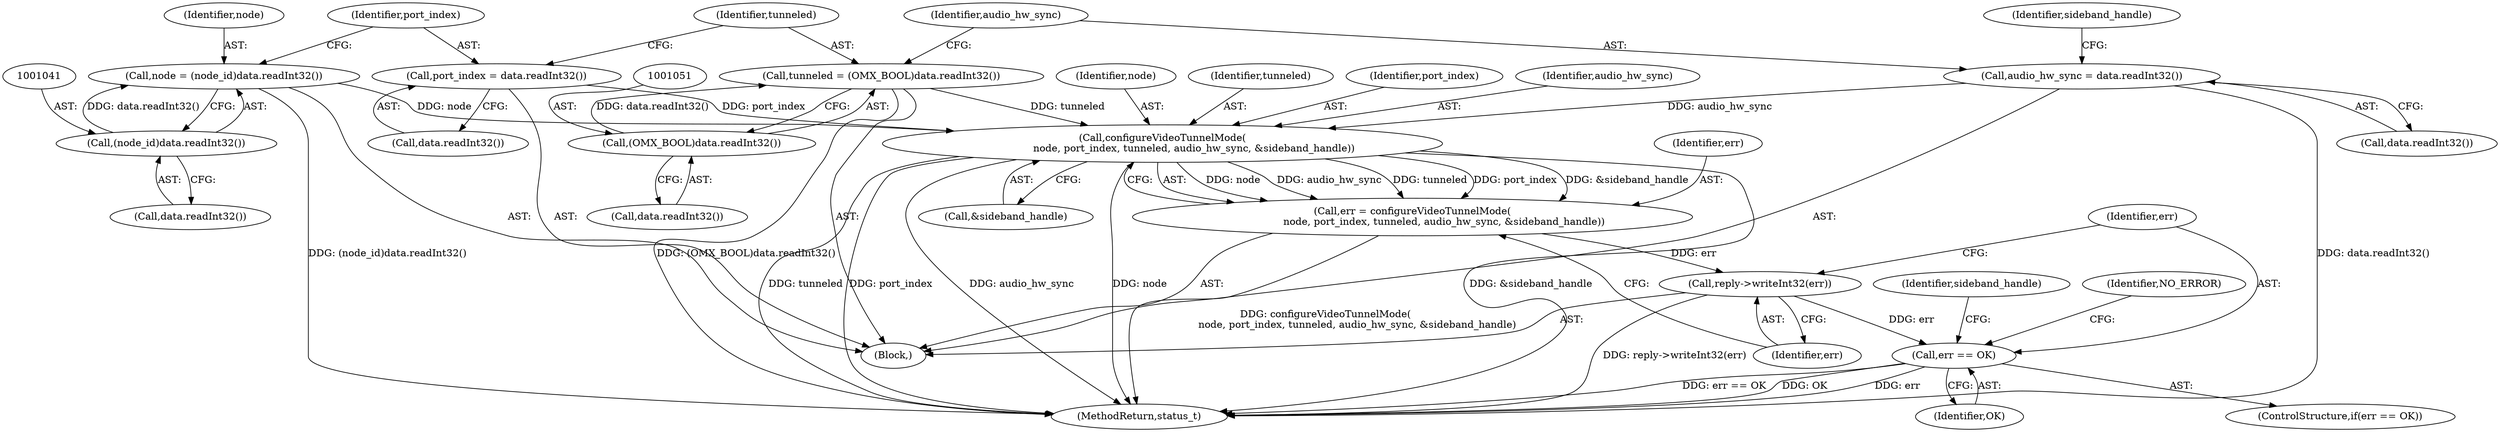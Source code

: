 digraph "0_Android_db829699d3293f254a7387894303451a91278986@pointer" {
"1001064" [label="(Call,configureVideoTunnelMode(\n                    node, port_index, tunneled, audio_hw_sync, &sideband_handle))"];
"1001038" [label="(Call,node = (node_id)data.readInt32())"];
"1001040" [label="(Call,(node_id)data.readInt32())"];
"1001044" [label="(Call,port_index = data.readInt32())"];
"1001048" [label="(Call,tunneled = (OMX_BOOL)data.readInt32())"];
"1001050" [label="(Call,(OMX_BOOL)data.readInt32())"];
"1001054" [label="(Call,audio_hw_sync = data.readInt32())"];
"1001062" [label="(Call,err = configureVideoTunnelMode(\n                    node, port_index, tunneled, audio_hw_sync, &sideband_handle))"];
"1001071" [label="(Call,reply->writeInt32(err))"];
"1001074" [label="(Call,err == OK)"];
"1001046" [label="(Call,data.readInt32())"];
"1001063" [label="(Identifier,err)"];
"1001044" [label="(Call,port_index = data.readInt32())"];
"1001081" [label="(Identifier,NO_ERROR)"];
"1001064" [label="(Call,configureVideoTunnelMode(\n                    node, port_index, tunneled, audio_hw_sync, &sideband_handle))"];
"1001042" [label="(Call,data.readInt32())"];
"1001052" [label="(Call,data.readInt32())"];
"1001066" [label="(Identifier,port_index)"];
"1001068" [label="(Identifier,audio_hw_sync)"];
"1001040" [label="(Call,(node_id)data.readInt32())"];
"1001062" [label="(Call,err = configureVideoTunnelMode(\n                    node, port_index, tunneled, audio_hw_sync, &sideband_handle))"];
"1001048" [label="(Call,tunneled = (OMX_BOOL)data.readInt32())"];
"1001065" [label="(Identifier,node)"];
"1001055" [label="(Identifier,audio_hw_sync)"];
"1001069" [label="(Call,&sideband_handle)"];
"1001059" [label="(Identifier,sideband_handle)"];
"1001079" [label="(Identifier,sideband_handle)"];
"1001353" [label="(MethodReturn,status_t)"];
"1001038" [label="(Call,node = (node_id)data.readInt32())"];
"1001050" [label="(Call,(OMX_BOOL)data.readInt32())"];
"1001067" [label="(Identifier,tunneled)"];
"1001071" [label="(Call,reply->writeInt32(err))"];
"1001045" [label="(Identifier,port_index)"];
"1001073" [label="(ControlStructure,if(err == OK))"];
"1001075" [label="(Identifier,err)"];
"1001076" [label="(Identifier,OK)"];
"1001072" [label="(Identifier,err)"];
"1001054" [label="(Call,audio_hw_sync = data.readInt32())"];
"1001049" [label="(Identifier,tunneled)"];
"1001032" [label="(Block,)"];
"1001056" [label="(Call,data.readInt32())"];
"1001074" [label="(Call,err == OK)"];
"1001039" [label="(Identifier,node)"];
"1001064" -> "1001062"  [label="AST: "];
"1001064" -> "1001069"  [label="CFG: "];
"1001065" -> "1001064"  [label="AST: "];
"1001066" -> "1001064"  [label="AST: "];
"1001067" -> "1001064"  [label="AST: "];
"1001068" -> "1001064"  [label="AST: "];
"1001069" -> "1001064"  [label="AST: "];
"1001062" -> "1001064"  [label="CFG: "];
"1001064" -> "1001353"  [label="DDG: port_index"];
"1001064" -> "1001353"  [label="DDG: node"];
"1001064" -> "1001353"  [label="DDG: &sideband_handle"];
"1001064" -> "1001353"  [label="DDG: audio_hw_sync"];
"1001064" -> "1001353"  [label="DDG: tunneled"];
"1001064" -> "1001062"  [label="DDG: node"];
"1001064" -> "1001062"  [label="DDG: audio_hw_sync"];
"1001064" -> "1001062"  [label="DDG: tunneled"];
"1001064" -> "1001062"  [label="DDG: port_index"];
"1001064" -> "1001062"  [label="DDG: &sideband_handle"];
"1001038" -> "1001064"  [label="DDG: node"];
"1001044" -> "1001064"  [label="DDG: port_index"];
"1001048" -> "1001064"  [label="DDG: tunneled"];
"1001054" -> "1001064"  [label="DDG: audio_hw_sync"];
"1001038" -> "1001032"  [label="AST: "];
"1001038" -> "1001040"  [label="CFG: "];
"1001039" -> "1001038"  [label="AST: "];
"1001040" -> "1001038"  [label="AST: "];
"1001045" -> "1001038"  [label="CFG: "];
"1001038" -> "1001353"  [label="DDG: (node_id)data.readInt32()"];
"1001040" -> "1001038"  [label="DDG: data.readInt32()"];
"1001040" -> "1001042"  [label="CFG: "];
"1001041" -> "1001040"  [label="AST: "];
"1001042" -> "1001040"  [label="AST: "];
"1001044" -> "1001032"  [label="AST: "];
"1001044" -> "1001046"  [label="CFG: "];
"1001045" -> "1001044"  [label="AST: "];
"1001046" -> "1001044"  [label="AST: "];
"1001049" -> "1001044"  [label="CFG: "];
"1001048" -> "1001032"  [label="AST: "];
"1001048" -> "1001050"  [label="CFG: "];
"1001049" -> "1001048"  [label="AST: "];
"1001050" -> "1001048"  [label="AST: "];
"1001055" -> "1001048"  [label="CFG: "];
"1001048" -> "1001353"  [label="DDG: (OMX_BOOL)data.readInt32()"];
"1001050" -> "1001048"  [label="DDG: data.readInt32()"];
"1001050" -> "1001052"  [label="CFG: "];
"1001051" -> "1001050"  [label="AST: "];
"1001052" -> "1001050"  [label="AST: "];
"1001054" -> "1001032"  [label="AST: "];
"1001054" -> "1001056"  [label="CFG: "];
"1001055" -> "1001054"  [label="AST: "];
"1001056" -> "1001054"  [label="AST: "];
"1001059" -> "1001054"  [label="CFG: "];
"1001054" -> "1001353"  [label="DDG: data.readInt32()"];
"1001062" -> "1001032"  [label="AST: "];
"1001063" -> "1001062"  [label="AST: "];
"1001072" -> "1001062"  [label="CFG: "];
"1001062" -> "1001353"  [label="DDG: configureVideoTunnelMode(\n                    node, port_index, tunneled, audio_hw_sync, &sideband_handle)"];
"1001062" -> "1001071"  [label="DDG: err"];
"1001071" -> "1001032"  [label="AST: "];
"1001071" -> "1001072"  [label="CFG: "];
"1001072" -> "1001071"  [label="AST: "];
"1001075" -> "1001071"  [label="CFG: "];
"1001071" -> "1001353"  [label="DDG: reply->writeInt32(err)"];
"1001071" -> "1001074"  [label="DDG: err"];
"1001074" -> "1001073"  [label="AST: "];
"1001074" -> "1001076"  [label="CFG: "];
"1001075" -> "1001074"  [label="AST: "];
"1001076" -> "1001074"  [label="AST: "];
"1001079" -> "1001074"  [label="CFG: "];
"1001081" -> "1001074"  [label="CFG: "];
"1001074" -> "1001353"  [label="DDG: err"];
"1001074" -> "1001353"  [label="DDG: err == OK"];
"1001074" -> "1001353"  [label="DDG: OK"];
}
